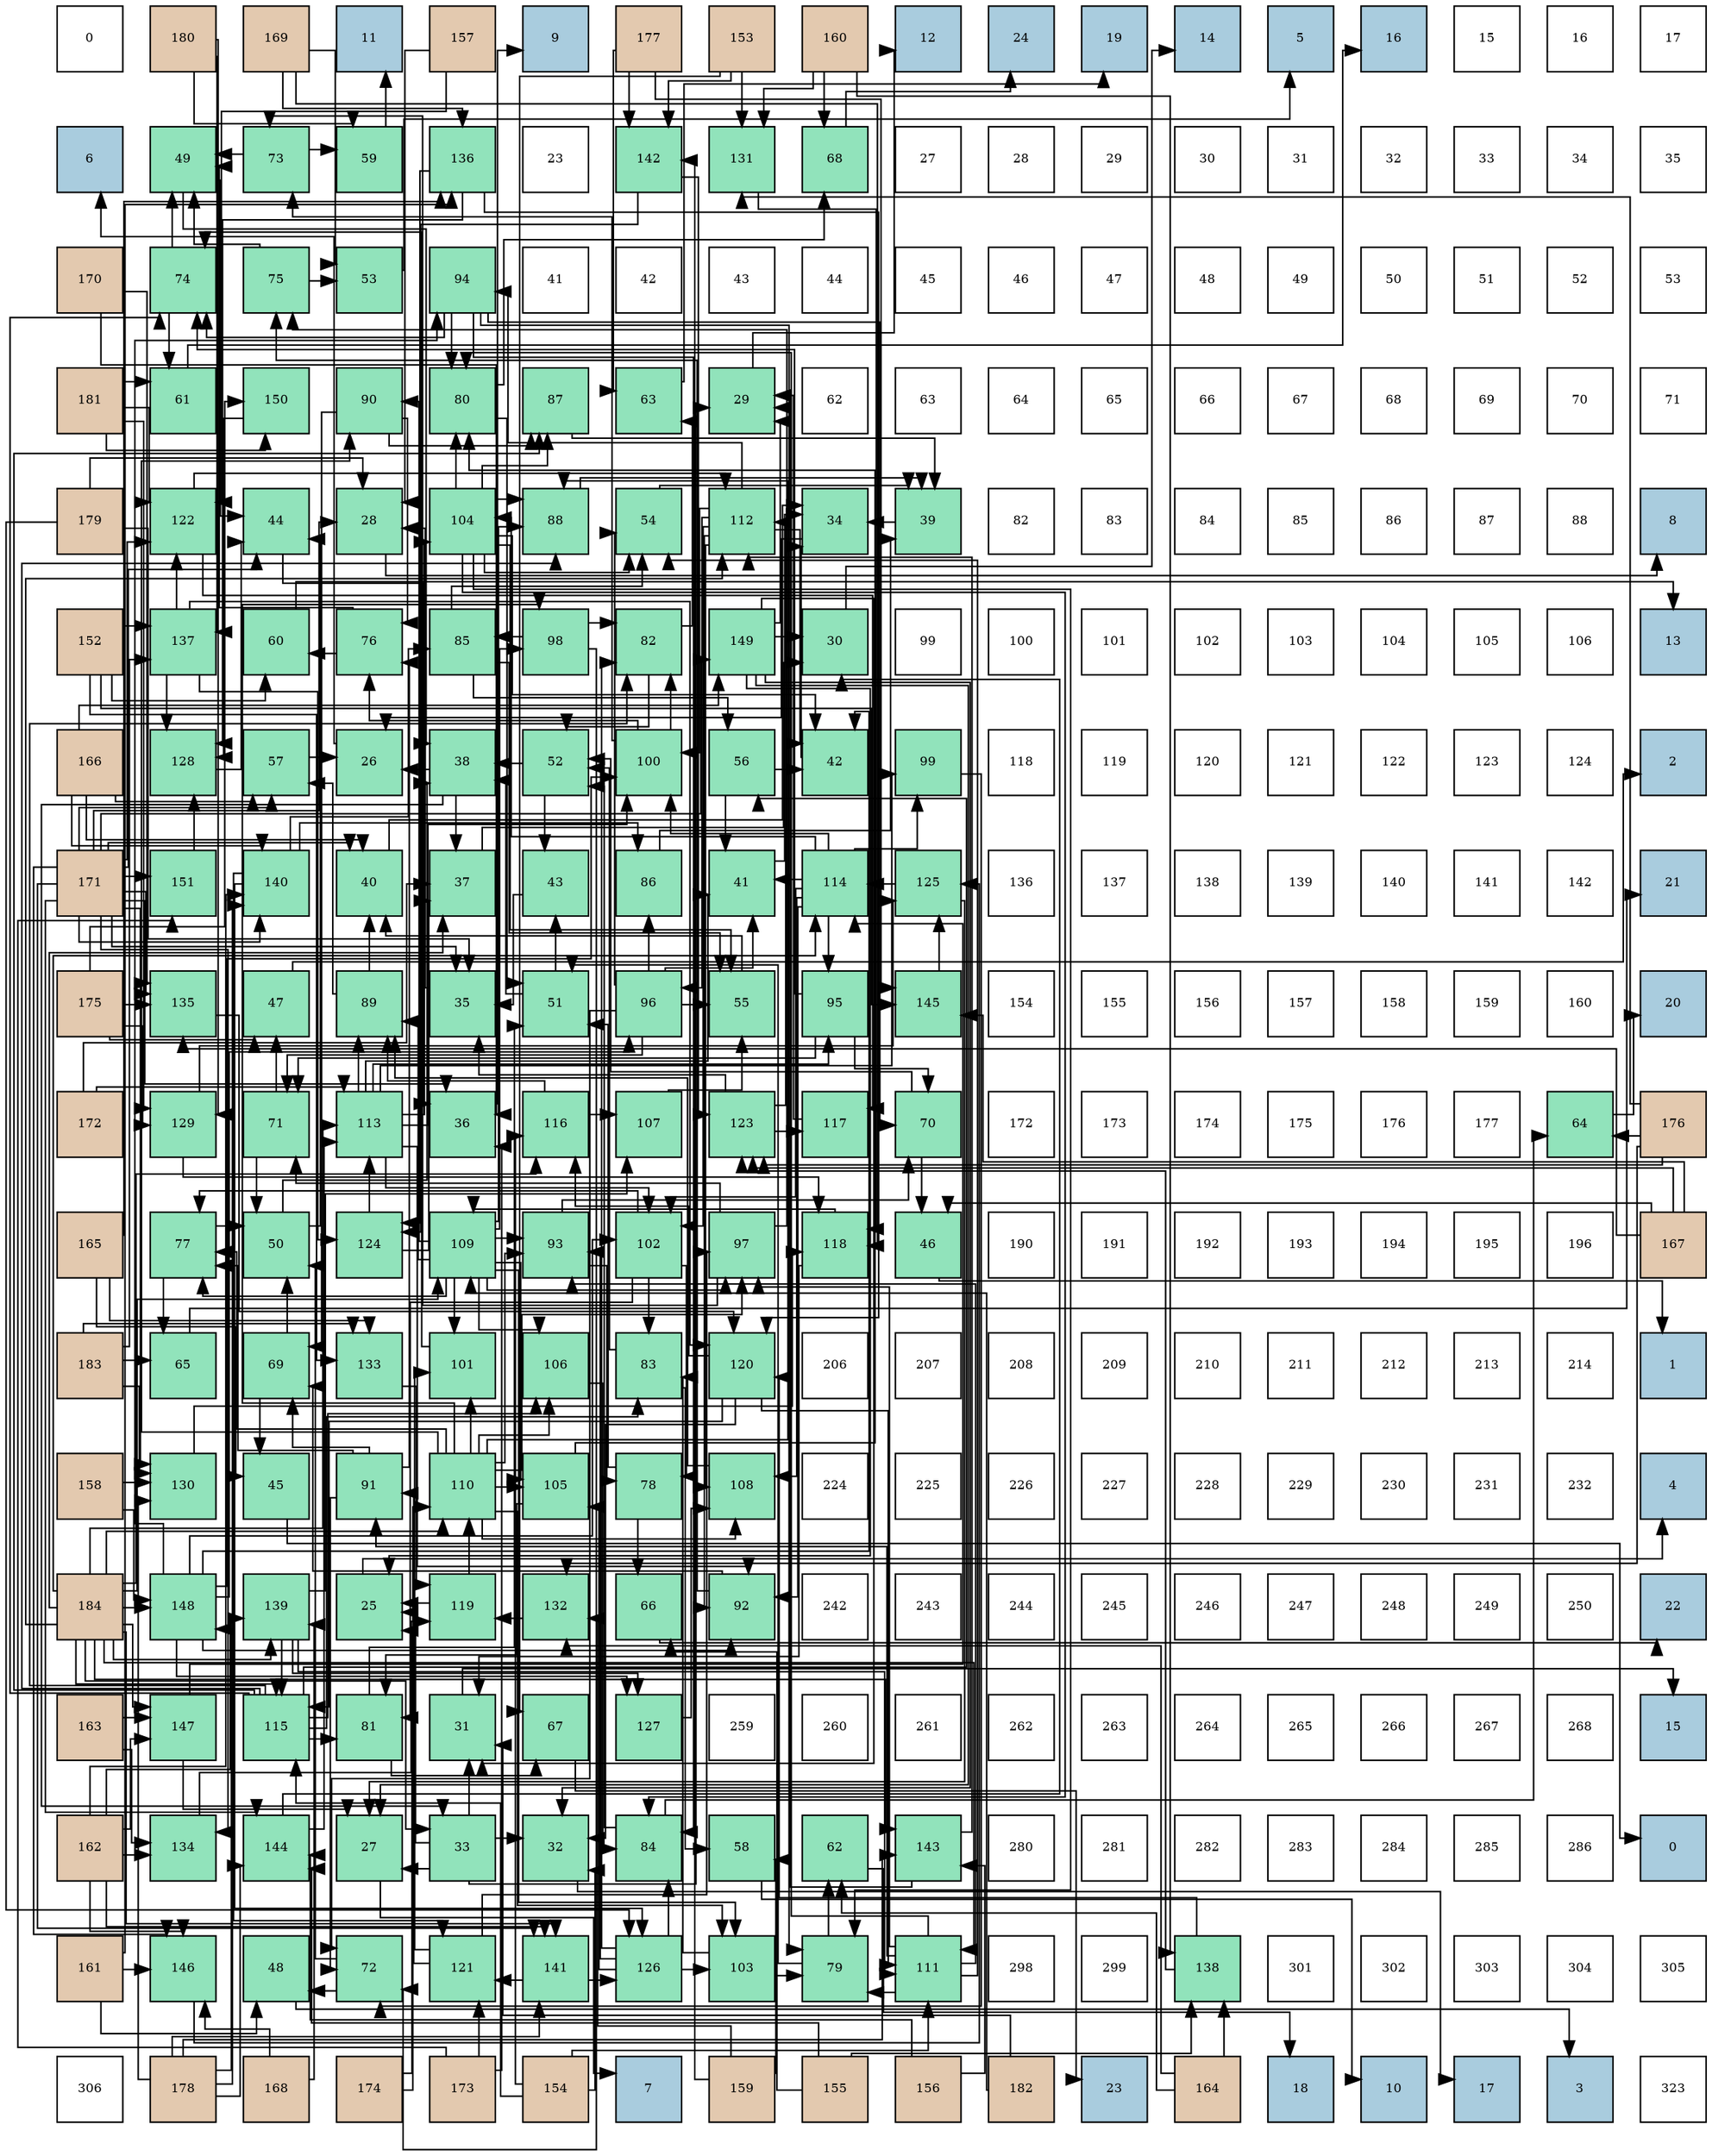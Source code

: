 digraph layout{
 rankdir=TB;
 splines=ortho;
 node [style=filled shape=square fixedsize=true width=0.6];
0[label="0", fontsize=8, fillcolor="#ffffff"];
1[label="180", fontsize=8, fillcolor="#e3c9af"];
2[label="169", fontsize=8, fillcolor="#e3c9af"];
3[label="11", fontsize=8, fillcolor="#a9ccde"];
4[label="157", fontsize=8, fillcolor="#e3c9af"];
5[label="9", fontsize=8, fillcolor="#a9ccde"];
6[label="177", fontsize=8, fillcolor="#e3c9af"];
7[label="153", fontsize=8, fillcolor="#e3c9af"];
8[label="160", fontsize=8, fillcolor="#e3c9af"];
9[label="12", fontsize=8, fillcolor="#a9ccde"];
10[label="24", fontsize=8, fillcolor="#a9ccde"];
11[label="19", fontsize=8, fillcolor="#a9ccde"];
12[label="14", fontsize=8, fillcolor="#a9ccde"];
13[label="5", fontsize=8, fillcolor="#a9ccde"];
14[label="16", fontsize=8, fillcolor="#a9ccde"];
15[label="15", fontsize=8, fillcolor="#ffffff"];
16[label="16", fontsize=8, fillcolor="#ffffff"];
17[label="17", fontsize=8, fillcolor="#ffffff"];
18[label="6", fontsize=8, fillcolor="#a9ccde"];
19[label="49", fontsize=8, fillcolor="#91e3bb"];
20[label="73", fontsize=8, fillcolor="#91e3bb"];
21[label="59", fontsize=8, fillcolor="#91e3bb"];
22[label="136", fontsize=8, fillcolor="#91e3bb"];
23[label="23", fontsize=8, fillcolor="#ffffff"];
24[label="142", fontsize=8, fillcolor="#91e3bb"];
25[label="131", fontsize=8, fillcolor="#91e3bb"];
26[label="68", fontsize=8, fillcolor="#91e3bb"];
27[label="27", fontsize=8, fillcolor="#ffffff"];
28[label="28", fontsize=8, fillcolor="#ffffff"];
29[label="29", fontsize=8, fillcolor="#ffffff"];
30[label="30", fontsize=8, fillcolor="#ffffff"];
31[label="31", fontsize=8, fillcolor="#ffffff"];
32[label="32", fontsize=8, fillcolor="#ffffff"];
33[label="33", fontsize=8, fillcolor="#ffffff"];
34[label="34", fontsize=8, fillcolor="#ffffff"];
35[label="35", fontsize=8, fillcolor="#ffffff"];
36[label="170", fontsize=8, fillcolor="#e3c9af"];
37[label="74", fontsize=8, fillcolor="#91e3bb"];
38[label="75", fontsize=8, fillcolor="#91e3bb"];
39[label="53", fontsize=8, fillcolor="#91e3bb"];
40[label="94", fontsize=8, fillcolor="#91e3bb"];
41[label="41", fontsize=8, fillcolor="#ffffff"];
42[label="42", fontsize=8, fillcolor="#ffffff"];
43[label="43", fontsize=8, fillcolor="#ffffff"];
44[label="44", fontsize=8, fillcolor="#ffffff"];
45[label="45", fontsize=8, fillcolor="#ffffff"];
46[label="46", fontsize=8, fillcolor="#ffffff"];
47[label="47", fontsize=8, fillcolor="#ffffff"];
48[label="48", fontsize=8, fillcolor="#ffffff"];
49[label="49", fontsize=8, fillcolor="#ffffff"];
50[label="50", fontsize=8, fillcolor="#ffffff"];
51[label="51", fontsize=8, fillcolor="#ffffff"];
52[label="52", fontsize=8, fillcolor="#ffffff"];
53[label="53", fontsize=8, fillcolor="#ffffff"];
54[label="181", fontsize=8, fillcolor="#e3c9af"];
55[label="61", fontsize=8, fillcolor="#91e3bb"];
56[label="150", fontsize=8, fillcolor="#91e3bb"];
57[label="90", fontsize=8, fillcolor="#91e3bb"];
58[label="80", fontsize=8, fillcolor="#91e3bb"];
59[label="87", fontsize=8, fillcolor="#91e3bb"];
60[label="63", fontsize=8, fillcolor="#91e3bb"];
61[label="29", fontsize=8, fillcolor="#91e3bb"];
62[label="62", fontsize=8, fillcolor="#ffffff"];
63[label="63", fontsize=8, fillcolor="#ffffff"];
64[label="64", fontsize=8, fillcolor="#ffffff"];
65[label="65", fontsize=8, fillcolor="#ffffff"];
66[label="66", fontsize=8, fillcolor="#ffffff"];
67[label="67", fontsize=8, fillcolor="#ffffff"];
68[label="68", fontsize=8, fillcolor="#ffffff"];
69[label="69", fontsize=8, fillcolor="#ffffff"];
70[label="70", fontsize=8, fillcolor="#ffffff"];
71[label="71", fontsize=8, fillcolor="#ffffff"];
72[label="179", fontsize=8, fillcolor="#e3c9af"];
73[label="122", fontsize=8, fillcolor="#91e3bb"];
74[label="44", fontsize=8, fillcolor="#91e3bb"];
75[label="28", fontsize=8, fillcolor="#91e3bb"];
76[label="104", fontsize=8, fillcolor="#91e3bb"];
77[label="88", fontsize=8, fillcolor="#91e3bb"];
78[label="54", fontsize=8, fillcolor="#91e3bb"];
79[label="112", fontsize=8, fillcolor="#91e3bb"];
80[label="34", fontsize=8, fillcolor="#91e3bb"];
81[label="39", fontsize=8, fillcolor="#91e3bb"];
82[label="82", fontsize=8, fillcolor="#ffffff"];
83[label="83", fontsize=8, fillcolor="#ffffff"];
84[label="84", fontsize=8, fillcolor="#ffffff"];
85[label="85", fontsize=8, fillcolor="#ffffff"];
86[label="86", fontsize=8, fillcolor="#ffffff"];
87[label="87", fontsize=8, fillcolor="#ffffff"];
88[label="88", fontsize=8, fillcolor="#ffffff"];
89[label="8", fontsize=8, fillcolor="#a9ccde"];
90[label="152", fontsize=8, fillcolor="#e3c9af"];
91[label="137", fontsize=8, fillcolor="#91e3bb"];
92[label="60", fontsize=8, fillcolor="#91e3bb"];
93[label="76", fontsize=8, fillcolor="#91e3bb"];
94[label="85", fontsize=8, fillcolor="#91e3bb"];
95[label="98", fontsize=8, fillcolor="#91e3bb"];
96[label="82", fontsize=8, fillcolor="#91e3bb"];
97[label="149", fontsize=8, fillcolor="#91e3bb"];
98[label="30", fontsize=8, fillcolor="#91e3bb"];
99[label="99", fontsize=8, fillcolor="#ffffff"];
100[label="100", fontsize=8, fillcolor="#ffffff"];
101[label="101", fontsize=8, fillcolor="#ffffff"];
102[label="102", fontsize=8, fillcolor="#ffffff"];
103[label="103", fontsize=8, fillcolor="#ffffff"];
104[label="104", fontsize=8, fillcolor="#ffffff"];
105[label="105", fontsize=8, fillcolor="#ffffff"];
106[label="106", fontsize=8, fillcolor="#ffffff"];
107[label="13", fontsize=8, fillcolor="#a9ccde"];
108[label="166", fontsize=8, fillcolor="#e3c9af"];
109[label="128", fontsize=8, fillcolor="#91e3bb"];
110[label="57", fontsize=8, fillcolor="#91e3bb"];
111[label="26", fontsize=8, fillcolor="#91e3bb"];
112[label="38", fontsize=8, fillcolor="#91e3bb"];
113[label="52", fontsize=8, fillcolor="#91e3bb"];
114[label="100", fontsize=8, fillcolor="#91e3bb"];
115[label="56", fontsize=8, fillcolor="#91e3bb"];
116[label="42", fontsize=8, fillcolor="#91e3bb"];
117[label="99", fontsize=8, fillcolor="#91e3bb"];
118[label="118", fontsize=8, fillcolor="#ffffff"];
119[label="119", fontsize=8, fillcolor="#ffffff"];
120[label="120", fontsize=8, fillcolor="#ffffff"];
121[label="121", fontsize=8, fillcolor="#ffffff"];
122[label="122", fontsize=8, fillcolor="#ffffff"];
123[label="123", fontsize=8, fillcolor="#ffffff"];
124[label="124", fontsize=8, fillcolor="#ffffff"];
125[label="2", fontsize=8, fillcolor="#a9ccde"];
126[label="171", fontsize=8, fillcolor="#e3c9af"];
127[label="151", fontsize=8, fillcolor="#91e3bb"];
128[label="140", fontsize=8, fillcolor="#91e3bb"];
129[label="40", fontsize=8, fillcolor="#91e3bb"];
130[label="37", fontsize=8, fillcolor="#91e3bb"];
131[label="43", fontsize=8, fillcolor="#91e3bb"];
132[label="86", fontsize=8, fillcolor="#91e3bb"];
133[label="41", fontsize=8, fillcolor="#91e3bb"];
134[label="114", fontsize=8, fillcolor="#91e3bb"];
135[label="125", fontsize=8, fillcolor="#91e3bb"];
136[label="136", fontsize=8, fillcolor="#ffffff"];
137[label="137", fontsize=8, fillcolor="#ffffff"];
138[label="138", fontsize=8, fillcolor="#ffffff"];
139[label="139", fontsize=8, fillcolor="#ffffff"];
140[label="140", fontsize=8, fillcolor="#ffffff"];
141[label="141", fontsize=8, fillcolor="#ffffff"];
142[label="142", fontsize=8, fillcolor="#ffffff"];
143[label="21", fontsize=8, fillcolor="#a9ccde"];
144[label="175", fontsize=8, fillcolor="#e3c9af"];
145[label="135", fontsize=8, fillcolor="#91e3bb"];
146[label="47", fontsize=8, fillcolor="#91e3bb"];
147[label="89", fontsize=8, fillcolor="#91e3bb"];
148[label="35", fontsize=8, fillcolor="#91e3bb"];
149[label="51", fontsize=8, fillcolor="#91e3bb"];
150[label="96", fontsize=8, fillcolor="#91e3bb"];
151[label="55", fontsize=8, fillcolor="#91e3bb"];
152[label="95", fontsize=8, fillcolor="#91e3bb"];
153[label="145", fontsize=8, fillcolor="#91e3bb"];
154[label="154", fontsize=8, fillcolor="#ffffff"];
155[label="155", fontsize=8, fillcolor="#ffffff"];
156[label="156", fontsize=8, fillcolor="#ffffff"];
157[label="157", fontsize=8, fillcolor="#ffffff"];
158[label="158", fontsize=8, fillcolor="#ffffff"];
159[label="159", fontsize=8, fillcolor="#ffffff"];
160[label="160", fontsize=8, fillcolor="#ffffff"];
161[label="20", fontsize=8, fillcolor="#a9ccde"];
162[label="172", fontsize=8, fillcolor="#e3c9af"];
163[label="129", fontsize=8, fillcolor="#91e3bb"];
164[label="71", fontsize=8, fillcolor="#91e3bb"];
165[label="113", fontsize=8, fillcolor="#91e3bb"];
166[label="36", fontsize=8, fillcolor="#91e3bb"];
167[label="116", fontsize=8, fillcolor="#91e3bb"];
168[label="107", fontsize=8, fillcolor="#91e3bb"];
169[label="123", fontsize=8, fillcolor="#91e3bb"];
170[label="117", fontsize=8, fillcolor="#91e3bb"];
171[label="70", fontsize=8, fillcolor="#91e3bb"];
172[label="172", fontsize=8, fillcolor="#ffffff"];
173[label="173", fontsize=8, fillcolor="#ffffff"];
174[label="174", fontsize=8, fillcolor="#ffffff"];
175[label="175", fontsize=8, fillcolor="#ffffff"];
176[label="176", fontsize=8, fillcolor="#ffffff"];
177[label="177", fontsize=8, fillcolor="#ffffff"];
178[label="64", fontsize=8, fillcolor="#91e3bb"];
179[label="176", fontsize=8, fillcolor="#e3c9af"];
180[label="165", fontsize=8, fillcolor="#e3c9af"];
181[label="77", fontsize=8, fillcolor="#91e3bb"];
182[label="50", fontsize=8, fillcolor="#91e3bb"];
183[label="124", fontsize=8, fillcolor="#91e3bb"];
184[label="109", fontsize=8, fillcolor="#91e3bb"];
185[label="93", fontsize=8, fillcolor="#91e3bb"];
186[label="102", fontsize=8, fillcolor="#91e3bb"];
187[label="97", fontsize=8, fillcolor="#91e3bb"];
188[label="118", fontsize=8, fillcolor="#91e3bb"];
189[label="46", fontsize=8, fillcolor="#91e3bb"];
190[label="190", fontsize=8, fillcolor="#ffffff"];
191[label="191", fontsize=8, fillcolor="#ffffff"];
192[label="192", fontsize=8, fillcolor="#ffffff"];
193[label="193", fontsize=8, fillcolor="#ffffff"];
194[label="194", fontsize=8, fillcolor="#ffffff"];
195[label="195", fontsize=8, fillcolor="#ffffff"];
196[label="196", fontsize=8, fillcolor="#ffffff"];
197[label="167", fontsize=8, fillcolor="#e3c9af"];
198[label="183", fontsize=8, fillcolor="#e3c9af"];
199[label="65", fontsize=8, fillcolor="#91e3bb"];
200[label="69", fontsize=8, fillcolor="#91e3bb"];
201[label="133", fontsize=8, fillcolor="#91e3bb"];
202[label="101", fontsize=8, fillcolor="#91e3bb"];
203[label="106", fontsize=8, fillcolor="#91e3bb"];
204[label="83", fontsize=8, fillcolor="#91e3bb"];
205[label="120", fontsize=8, fillcolor="#91e3bb"];
206[label="206", fontsize=8, fillcolor="#ffffff"];
207[label="207", fontsize=8, fillcolor="#ffffff"];
208[label="208", fontsize=8, fillcolor="#ffffff"];
209[label="209", fontsize=8, fillcolor="#ffffff"];
210[label="210", fontsize=8, fillcolor="#ffffff"];
211[label="211", fontsize=8, fillcolor="#ffffff"];
212[label="212", fontsize=8, fillcolor="#ffffff"];
213[label="213", fontsize=8, fillcolor="#ffffff"];
214[label="214", fontsize=8, fillcolor="#ffffff"];
215[label="1", fontsize=8, fillcolor="#a9ccde"];
216[label="158", fontsize=8, fillcolor="#e3c9af"];
217[label="130", fontsize=8, fillcolor="#91e3bb"];
218[label="45", fontsize=8, fillcolor="#91e3bb"];
219[label="91", fontsize=8, fillcolor="#91e3bb"];
220[label="110", fontsize=8, fillcolor="#91e3bb"];
221[label="105", fontsize=8, fillcolor="#91e3bb"];
222[label="78", fontsize=8, fillcolor="#91e3bb"];
223[label="108", fontsize=8, fillcolor="#91e3bb"];
224[label="224", fontsize=8, fillcolor="#ffffff"];
225[label="225", fontsize=8, fillcolor="#ffffff"];
226[label="226", fontsize=8, fillcolor="#ffffff"];
227[label="227", fontsize=8, fillcolor="#ffffff"];
228[label="228", fontsize=8, fillcolor="#ffffff"];
229[label="229", fontsize=8, fillcolor="#ffffff"];
230[label="230", fontsize=8, fillcolor="#ffffff"];
231[label="231", fontsize=8, fillcolor="#ffffff"];
232[label="232", fontsize=8, fillcolor="#ffffff"];
233[label="4", fontsize=8, fillcolor="#a9ccde"];
234[label="184", fontsize=8, fillcolor="#e3c9af"];
235[label="148", fontsize=8, fillcolor="#91e3bb"];
236[label="139", fontsize=8, fillcolor="#91e3bb"];
237[label="25", fontsize=8, fillcolor="#91e3bb"];
238[label="119", fontsize=8, fillcolor="#91e3bb"];
239[label="132", fontsize=8, fillcolor="#91e3bb"];
240[label="66", fontsize=8, fillcolor="#91e3bb"];
241[label="92", fontsize=8, fillcolor="#91e3bb"];
242[label="242", fontsize=8, fillcolor="#ffffff"];
243[label="243", fontsize=8, fillcolor="#ffffff"];
244[label="244", fontsize=8, fillcolor="#ffffff"];
245[label="245", fontsize=8, fillcolor="#ffffff"];
246[label="246", fontsize=8, fillcolor="#ffffff"];
247[label="247", fontsize=8, fillcolor="#ffffff"];
248[label="248", fontsize=8, fillcolor="#ffffff"];
249[label="249", fontsize=8, fillcolor="#ffffff"];
250[label="250", fontsize=8, fillcolor="#ffffff"];
251[label="22", fontsize=8, fillcolor="#a9ccde"];
252[label="163", fontsize=8, fillcolor="#e3c9af"];
253[label="147", fontsize=8, fillcolor="#91e3bb"];
254[label="115", fontsize=8, fillcolor="#91e3bb"];
255[label="81", fontsize=8, fillcolor="#91e3bb"];
256[label="31", fontsize=8, fillcolor="#91e3bb"];
257[label="67", fontsize=8, fillcolor="#91e3bb"];
258[label="127", fontsize=8, fillcolor="#91e3bb"];
259[label="259", fontsize=8, fillcolor="#ffffff"];
260[label="260", fontsize=8, fillcolor="#ffffff"];
261[label="261", fontsize=8, fillcolor="#ffffff"];
262[label="262", fontsize=8, fillcolor="#ffffff"];
263[label="263", fontsize=8, fillcolor="#ffffff"];
264[label="264", fontsize=8, fillcolor="#ffffff"];
265[label="265", fontsize=8, fillcolor="#ffffff"];
266[label="266", fontsize=8, fillcolor="#ffffff"];
267[label="267", fontsize=8, fillcolor="#ffffff"];
268[label="268", fontsize=8, fillcolor="#ffffff"];
269[label="15", fontsize=8, fillcolor="#a9ccde"];
270[label="162", fontsize=8, fillcolor="#e3c9af"];
271[label="134", fontsize=8, fillcolor="#91e3bb"];
272[label="144", fontsize=8, fillcolor="#91e3bb"];
273[label="27", fontsize=8, fillcolor="#91e3bb"];
274[label="33", fontsize=8, fillcolor="#91e3bb"];
275[label="32", fontsize=8, fillcolor="#91e3bb"];
276[label="84", fontsize=8, fillcolor="#91e3bb"];
277[label="58", fontsize=8, fillcolor="#91e3bb"];
278[label="62", fontsize=8, fillcolor="#91e3bb"];
279[label="143", fontsize=8, fillcolor="#91e3bb"];
280[label="280", fontsize=8, fillcolor="#ffffff"];
281[label="281", fontsize=8, fillcolor="#ffffff"];
282[label="282", fontsize=8, fillcolor="#ffffff"];
283[label="283", fontsize=8, fillcolor="#ffffff"];
284[label="284", fontsize=8, fillcolor="#ffffff"];
285[label="285", fontsize=8, fillcolor="#ffffff"];
286[label="286", fontsize=8, fillcolor="#ffffff"];
287[label="0", fontsize=8, fillcolor="#a9ccde"];
288[label="161", fontsize=8, fillcolor="#e3c9af"];
289[label="146", fontsize=8, fillcolor="#91e3bb"];
290[label="48", fontsize=8, fillcolor="#91e3bb"];
291[label="72", fontsize=8, fillcolor="#91e3bb"];
292[label="121", fontsize=8, fillcolor="#91e3bb"];
293[label="141", fontsize=8, fillcolor="#91e3bb"];
294[label="126", fontsize=8, fillcolor="#91e3bb"];
295[label="103", fontsize=8, fillcolor="#91e3bb"];
296[label="79", fontsize=8, fillcolor="#91e3bb"];
297[label="111", fontsize=8, fillcolor="#91e3bb"];
298[label="298", fontsize=8, fillcolor="#ffffff"];
299[label="299", fontsize=8, fillcolor="#ffffff"];
300[label="138", fontsize=8, fillcolor="#91e3bb"];
301[label="301", fontsize=8, fillcolor="#ffffff"];
302[label="302", fontsize=8, fillcolor="#ffffff"];
303[label="303", fontsize=8, fillcolor="#ffffff"];
304[label="304", fontsize=8, fillcolor="#ffffff"];
305[label="305", fontsize=8, fillcolor="#ffffff"];
306[label="306", fontsize=8, fillcolor="#ffffff"];
307[label="178", fontsize=8, fillcolor="#e3c9af"];
308[label="168", fontsize=8, fillcolor="#e3c9af"];
309[label="174", fontsize=8, fillcolor="#e3c9af"];
310[label="173", fontsize=8, fillcolor="#e3c9af"];
311[label="154", fontsize=8, fillcolor="#e3c9af"];
312[label="7", fontsize=8, fillcolor="#a9ccde"];
313[label="159", fontsize=8, fillcolor="#e3c9af"];
314[label="155", fontsize=8, fillcolor="#e3c9af"];
315[label="156", fontsize=8, fillcolor="#e3c9af"];
316[label="182", fontsize=8, fillcolor="#e3c9af"];
317[label="23", fontsize=8, fillcolor="#a9ccde"];
318[label="164", fontsize=8, fillcolor="#e3c9af"];
319[label="18", fontsize=8, fillcolor="#a9ccde"];
320[label="10", fontsize=8, fillcolor="#a9ccde"];
321[label="17", fontsize=8, fillcolor="#a9ccde"];
322[label="3", fontsize=8, fillcolor="#a9ccde"];
323[label="323", fontsize=8, fillcolor="#ffffff"];
edge [constraint=false, style=vis];237 -> 233;
111 -> 18;
273 -> 312;
75 -> 89;
61 -> 9;
98 -> 12;
256 -> 269;
275 -> 321;
274 -> 237;
274 -> 273;
274 -> 61;
274 -> 256;
274 -> 275;
80 -> 111;
148 -> 75;
166 -> 5;
130 -> 98;
112 -> 111;
112 -> 274;
112 -> 130;
81 -> 80;
129 -> 80;
133 -> 80;
116 -> 80;
131 -> 148;
74 -> 166;
218 -> 287;
189 -> 215;
146 -> 125;
290 -> 322;
19 -> 112;
19 -> 74;
182 -> 112;
182 -> 74;
149 -> 112;
149 -> 131;
113 -> 112;
113 -> 131;
39 -> 13;
78 -> 81;
151 -> 129;
115 -> 133;
115 -> 116;
110 -> 111;
277 -> 320;
21 -> 3;
92 -> 107;
55 -> 14;
278 -> 319;
60 -> 11;
178 -> 161;
199 -> 143;
240 -> 251;
257 -> 317;
26 -> 10;
200 -> 218;
200 -> 182;
171 -> 189;
171 -> 113;
164 -> 146;
164 -> 182;
291 -> 290;
291 -> 182;
20 -> 19;
20 -> 21;
37 -> 19;
37 -> 55;
38 -> 19;
38 -> 39;
93 -> 19;
93 -> 92;
181 -> 182;
181 -> 199;
222 -> 149;
222 -> 240;
296 -> 149;
296 -> 278;
58 -> 149;
58 -> 26;
255 -> 149;
255 -> 257;
96 -> 113;
96 -> 60;
204 -> 113;
204 -> 277;
276 -> 113;
276 -> 178;
94 -> 78;
94 -> 151;
94 -> 115;
132 -> 81;
59 -> 81;
77 -> 81;
147 -> 129;
147 -> 110;
57 -> 200;
57 -> 93;
57 -> 59;
219 -> 200;
219 -> 291;
219 -> 93;
219 -> 181;
241 -> 200;
241 -> 38;
185 -> 171;
185 -> 222;
40 -> 171;
40 -> 37;
40 -> 296;
40 -> 58;
40 -> 276;
152 -> 171;
152 -> 164;
152 -> 37;
150 -> 133;
150 -> 78;
150 -> 151;
150 -> 164;
150 -> 291;
150 -> 132;
187 -> 164;
187 -> 20;
187 -> 38;
95 -> 291;
95 -> 96;
95 -> 94;
117 -> 291;
114 -> 20;
114 -> 93;
114 -> 96;
202 -> 37;
186 -> 181;
186 -> 222;
186 -> 255;
186 -> 204;
295 -> 296;
295 -> 204;
76 -> 116;
76 -> 78;
76 -> 151;
76 -> 296;
76 -> 58;
76 -> 276;
76 -> 59;
76 -> 77;
221 -> 58;
221 -> 255;
203 -> 276;
168 -> 151;
223 -> 147;
184 -> 181;
184 -> 77;
184 -> 147;
184 -> 57;
184 -> 185;
184 -> 187;
184 -> 95;
184 -> 202;
184 -> 295;
184 -> 221;
184 -> 203;
220 -> 181;
220 -> 77;
220 -> 57;
220 -> 185;
220 -> 187;
220 -> 95;
220 -> 202;
220 -> 295;
220 -> 221;
220 -> 203;
220 -> 223;
297 -> 78;
297 -> 296;
297 -> 58;
297 -> 219;
297 -> 185;
297 -> 187;
79 -> 116;
79 -> 241;
79 -> 40;
79 -> 150;
79 -> 114;
79 -> 186;
79 -> 223;
165 -> 133;
165 -> 147;
165 -> 241;
165 -> 152;
165 -> 117;
165 -> 114;
165 -> 186;
165 -> 76;
134 -> 133;
134 -> 241;
134 -> 152;
134 -> 117;
134 -> 114;
134 -> 186;
134 -> 76;
134 -> 223;
254 -> 115;
254 -> 37;
254 -> 255;
254 -> 96;
254 -> 204;
254 -> 59;
254 -> 77;
254 -> 203;
167 -> 147;
167 -> 168;
170 -> 61;
188 -> 256;
188 -> 184;
238 -> 237;
238 -> 220;
205 -> 275;
205 -> 297;
205 -> 254;
205 -> 167;
292 -> 219;
292 -> 187;
292 -> 202;
73 -> 79;
73 -> 170;
169 -> 148;
169 -> 79;
169 -> 170;
183 -> 130;
183 -> 165;
135 -> 273;
135 -> 134;
294 -> 96;
294 -> 276;
294 -> 185;
294 -> 295;
294 -> 221;
258 -> 223;
109 -> 74;
163 -> 188;
163 -> 135;
217 -> 188;
25 -> 188;
239 -> 238;
201 -> 238;
271 -> 238;
145 -> 205;
22 -> 205;
22 -> 183;
22 -> 109;
91 -> 205;
91 -> 73;
91 -> 183;
91 -> 109;
300 -> 205;
300 -> 169;
236 -> 168;
236 -> 297;
236 -> 254;
236 -> 258;
128 -> 94;
128 -> 132;
128 -> 292;
128 -> 294;
293 -> 292;
293 -> 294;
24 -> 169;
24 -> 183;
279 -> 61;
279 -> 79;
272 -> 98;
272 -> 165;
153 -> 135;
289 -> 135;
253 -> 273;
253 -> 134;
235 -> 116;
235 -> 241;
235 -> 40;
235 -> 150;
235 -> 114;
235 -> 186;
235 -> 258;
97 -> 237;
97 -> 273;
97 -> 61;
97 -> 98;
97 -> 256;
97 -> 275;
56 -> 109;
127 -> 109;
90 -> 92;
90 -> 201;
90 -> 91;
90 -> 153;
7 -> 257;
7 -> 25;
7 -> 24;
311 -> 275;
311 -> 297;
311 -> 254;
311 -> 167;
314 -> 240;
314 -> 300;
314 -> 272;
315 -> 279;
315 -> 272;
4 -> 75;
4 -> 73;
216 -> 217;
216 -> 235;
313 -> 277;
313 -> 239;
313 -> 24;
8 -> 26;
8 -> 25;
8 -> 300;
288 -> 290;
288 -> 22;
288 -> 289;
270 -> 271;
270 -> 236;
270 -> 128;
270 -> 293;
270 -> 289;
270 -> 253;
252 -> 271;
252 -> 253;
318 -> 278;
318 -> 239;
318 -> 300;
180 -> 218;
180 -> 201;
180 -> 22;
108 -> 129;
108 -> 110;
108 -> 128;
108 -> 97;
197 -> 189;
197 -> 169;
197 -> 145;
197 -> 153;
308 -> 236;
308 -> 289;
2 -> 39;
2 -> 188;
2 -> 22;
36 -> 166;
36 -> 145;
126 -> 75;
126 -> 148;
126 -> 166;
126 -> 129;
126 -> 74;
126 -> 110;
126 -> 73;
126 -> 217;
126 -> 271;
126 -> 145;
126 -> 128;
126 -> 293;
126 -> 272;
126 -> 289;
126 -> 97;
126 -> 127;
162 -> 130;
162 -> 165;
310 -> 166;
310 -> 292;
310 -> 127;
309 -> 237;
309 -> 220;
144 -> 146;
144 -> 163;
144 -> 145;
144 -> 56;
179 -> 178;
179 -> 169;
179 -> 25;
179 -> 239;
6 -> 60;
6 -> 24;
6 -> 153;
307 -> 217;
307 -> 128;
307 -> 293;
307 -> 279;
307 -> 272;
307 -> 235;
72 -> 75;
72 -> 148;
72 -> 294;
1 -> 21;
1 -> 163;
1 -> 91;
54 -> 55;
54 -> 73;
54 -> 163;
54 -> 56;
316 -> 256;
316 -> 184;
198 -> 199;
198 -> 217;
198 -> 201;
198 -> 91;
234 -> 274;
234 -> 130;
234 -> 184;
234 -> 220;
234 -> 297;
234 -> 79;
234 -> 165;
234 -> 134;
234 -> 254;
234 -> 167;
234 -> 236;
234 -> 293;
234 -> 279;
234 -> 253;
234 -> 235;
edge [constraint=true, style=invis];
0 -> 18 -> 36 -> 54 -> 72 -> 90 -> 108 -> 126 -> 144 -> 162 -> 180 -> 198 -> 216 -> 234 -> 252 -> 270 -> 288 -> 306;
1 -> 19 -> 37 -> 55 -> 73 -> 91 -> 109 -> 127 -> 145 -> 163 -> 181 -> 199 -> 217 -> 235 -> 253 -> 271 -> 289 -> 307;
2 -> 20 -> 38 -> 56 -> 74 -> 92 -> 110 -> 128 -> 146 -> 164 -> 182 -> 200 -> 218 -> 236 -> 254 -> 272 -> 290 -> 308;
3 -> 21 -> 39 -> 57 -> 75 -> 93 -> 111 -> 129 -> 147 -> 165 -> 183 -> 201 -> 219 -> 237 -> 255 -> 273 -> 291 -> 309;
4 -> 22 -> 40 -> 58 -> 76 -> 94 -> 112 -> 130 -> 148 -> 166 -> 184 -> 202 -> 220 -> 238 -> 256 -> 274 -> 292 -> 310;
5 -> 23 -> 41 -> 59 -> 77 -> 95 -> 113 -> 131 -> 149 -> 167 -> 185 -> 203 -> 221 -> 239 -> 257 -> 275 -> 293 -> 311;
6 -> 24 -> 42 -> 60 -> 78 -> 96 -> 114 -> 132 -> 150 -> 168 -> 186 -> 204 -> 222 -> 240 -> 258 -> 276 -> 294 -> 312;
7 -> 25 -> 43 -> 61 -> 79 -> 97 -> 115 -> 133 -> 151 -> 169 -> 187 -> 205 -> 223 -> 241 -> 259 -> 277 -> 295 -> 313;
8 -> 26 -> 44 -> 62 -> 80 -> 98 -> 116 -> 134 -> 152 -> 170 -> 188 -> 206 -> 224 -> 242 -> 260 -> 278 -> 296 -> 314;
9 -> 27 -> 45 -> 63 -> 81 -> 99 -> 117 -> 135 -> 153 -> 171 -> 189 -> 207 -> 225 -> 243 -> 261 -> 279 -> 297 -> 315;
10 -> 28 -> 46 -> 64 -> 82 -> 100 -> 118 -> 136 -> 154 -> 172 -> 190 -> 208 -> 226 -> 244 -> 262 -> 280 -> 298 -> 316;
11 -> 29 -> 47 -> 65 -> 83 -> 101 -> 119 -> 137 -> 155 -> 173 -> 191 -> 209 -> 227 -> 245 -> 263 -> 281 -> 299 -> 317;
12 -> 30 -> 48 -> 66 -> 84 -> 102 -> 120 -> 138 -> 156 -> 174 -> 192 -> 210 -> 228 -> 246 -> 264 -> 282 -> 300 -> 318;
13 -> 31 -> 49 -> 67 -> 85 -> 103 -> 121 -> 139 -> 157 -> 175 -> 193 -> 211 -> 229 -> 247 -> 265 -> 283 -> 301 -> 319;
14 -> 32 -> 50 -> 68 -> 86 -> 104 -> 122 -> 140 -> 158 -> 176 -> 194 -> 212 -> 230 -> 248 -> 266 -> 284 -> 302 -> 320;
15 -> 33 -> 51 -> 69 -> 87 -> 105 -> 123 -> 141 -> 159 -> 177 -> 195 -> 213 -> 231 -> 249 -> 267 -> 285 -> 303 -> 321;
16 -> 34 -> 52 -> 70 -> 88 -> 106 -> 124 -> 142 -> 160 -> 178 -> 196 -> 214 -> 232 -> 250 -> 268 -> 286 -> 304 -> 322;
17 -> 35 -> 53 -> 71 -> 89 -> 107 -> 125 -> 143 -> 161 -> 179 -> 197 -> 215 -> 233 -> 251 -> 269 -> 287 -> 305 -> 323;
rank = same {0 -> 1 -> 2 -> 3 -> 4 -> 5 -> 6 -> 7 -> 8 -> 9 -> 10 -> 11 -> 12 -> 13 -> 14 -> 15 -> 16 -> 17};
rank = same {18 -> 19 -> 20 -> 21 -> 22 -> 23 -> 24 -> 25 -> 26 -> 27 -> 28 -> 29 -> 30 -> 31 -> 32 -> 33 -> 34 -> 35};
rank = same {36 -> 37 -> 38 -> 39 -> 40 -> 41 -> 42 -> 43 -> 44 -> 45 -> 46 -> 47 -> 48 -> 49 -> 50 -> 51 -> 52 -> 53};
rank = same {54 -> 55 -> 56 -> 57 -> 58 -> 59 -> 60 -> 61 -> 62 -> 63 -> 64 -> 65 -> 66 -> 67 -> 68 -> 69 -> 70 -> 71};
rank = same {72 -> 73 -> 74 -> 75 -> 76 -> 77 -> 78 -> 79 -> 80 -> 81 -> 82 -> 83 -> 84 -> 85 -> 86 -> 87 -> 88 -> 89};
rank = same {90 -> 91 -> 92 -> 93 -> 94 -> 95 -> 96 -> 97 -> 98 -> 99 -> 100 -> 101 -> 102 -> 103 -> 104 -> 105 -> 106 -> 107};
rank = same {108 -> 109 -> 110 -> 111 -> 112 -> 113 -> 114 -> 115 -> 116 -> 117 -> 118 -> 119 -> 120 -> 121 -> 122 -> 123 -> 124 -> 125};
rank = same {126 -> 127 -> 128 -> 129 -> 130 -> 131 -> 132 -> 133 -> 134 -> 135 -> 136 -> 137 -> 138 -> 139 -> 140 -> 141 -> 142 -> 143};
rank = same {144 -> 145 -> 146 -> 147 -> 148 -> 149 -> 150 -> 151 -> 152 -> 153 -> 154 -> 155 -> 156 -> 157 -> 158 -> 159 -> 160 -> 161};
rank = same {162 -> 163 -> 164 -> 165 -> 166 -> 167 -> 168 -> 169 -> 170 -> 171 -> 172 -> 173 -> 174 -> 175 -> 176 -> 177 -> 178 -> 179};
rank = same {180 -> 181 -> 182 -> 183 -> 184 -> 185 -> 186 -> 187 -> 188 -> 189 -> 190 -> 191 -> 192 -> 193 -> 194 -> 195 -> 196 -> 197};
rank = same {198 -> 199 -> 200 -> 201 -> 202 -> 203 -> 204 -> 205 -> 206 -> 207 -> 208 -> 209 -> 210 -> 211 -> 212 -> 213 -> 214 -> 215};
rank = same {216 -> 217 -> 218 -> 219 -> 220 -> 221 -> 222 -> 223 -> 224 -> 225 -> 226 -> 227 -> 228 -> 229 -> 230 -> 231 -> 232 -> 233};
rank = same {234 -> 235 -> 236 -> 237 -> 238 -> 239 -> 240 -> 241 -> 242 -> 243 -> 244 -> 245 -> 246 -> 247 -> 248 -> 249 -> 250 -> 251};
rank = same {252 -> 253 -> 254 -> 255 -> 256 -> 257 -> 258 -> 259 -> 260 -> 261 -> 262 -> 263 -> 264 -> 265 -> 266 -> 267 -> 268 -> 269};
rank = same {270 -> 271 -> 272 -> 273 -> 274 -> 275 -> 276 -> 277 -> 278 -> 279 -> 280 -> 281 -> 282 -> 283 -> 284 -> 285 -> 286 -> 287};
rank = same {288 -> 289 -> 290 -> 291 -> 292 -> 293 -> 294 -> 295 -> 296 -> 297 -> 298 -> 299 -> 300 -> 301 -> 302 -> 303 -> 304 -> 305};
rank = same {306 -> 307 -> 308 -> 309 -> 310 -> 311 -> 312 -> 313 -> 314 -> 315 -> 316 -> 317 -> 318 -> 319 -> 320 -> 321 -> 322 -> 323};
}